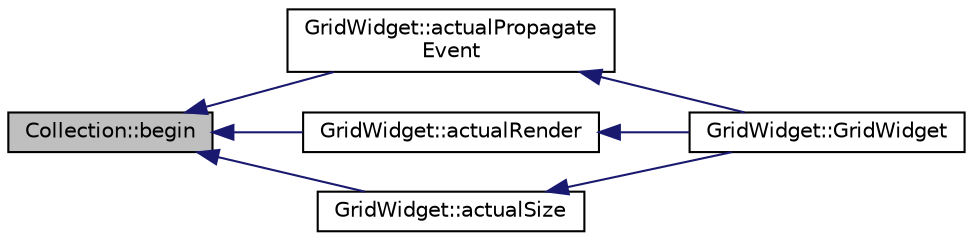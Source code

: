 digraph "Collection::begin"
{
 // INTERACTIVE_SVG=YES
  edge [fontname="Helvetica",fontsize="10",labelfontname="Helvetica",labelfontsize="10"];
  node [fontname="Helvetica",fontsize="10",shape=record];
  rankdir="LR";
  Node5 [label="Collection::begin",height=0.2,width=0.4,color="black", fillcolor="grey75", style="filled", fontcolor="black"];
  Node5 -> Node6 [dir="back",color="midnightblue",fontsize="10",style="solid",fontname="Helvetica"];
  Node6 [label="GridWidget::actualPropagate\lEvent",height=0.2,width=0.4,color="black", fillcolor="white", style="filled",URL="$class_grid_widget.html#a9c57f1ca2311d3caa936a481fa7fbef0"];
  Node6 -> Node7 [dir="back",color="midnightblue",fontsize="10",style="solid",fontname="Helvetica"];
  Node7 [label="GridWidget::GridWidget",height=0.2,width=0.4,color="black", fillcolor="white", style="filled",URL="$class_grid_widget.html#ae03af738f5dddd2e8ea1b08b2de4ee8b"];
  Node5 -> Node8 [dir="back",color="midnightblue",fontsize="10",style="solid",fontname="Helvetica"];
  Node8 [label="GridWidget::actualRender",height=0.2,width=0.4,color="black", fillcolor="white", style="filled",URL="$class_grid_widget.html#ad2b2565b4ef8046f6886d09698567a18"];
  Node8 -> Node7 [dir="back",color="midnightblue",fontsize="10",style="solid",fontname="Helvetica"];
  Node5 -> Node9 [dir="back",color="midnightblue",fontsize="10",style="solid",fontname="Helvetica"];
  Node9 [label="GridWidget::actualSize",height=0.2,width=0.4,color="black", fillcolor="white", style="filled",URL="$class_grid_widget.html#a99ea6778447aae0b74170d613201b920"];
  Node9 -> Node7 [dir="back",color="midnightblue",fontsize="10",style="solid",fontname="Helvetica"];
}
